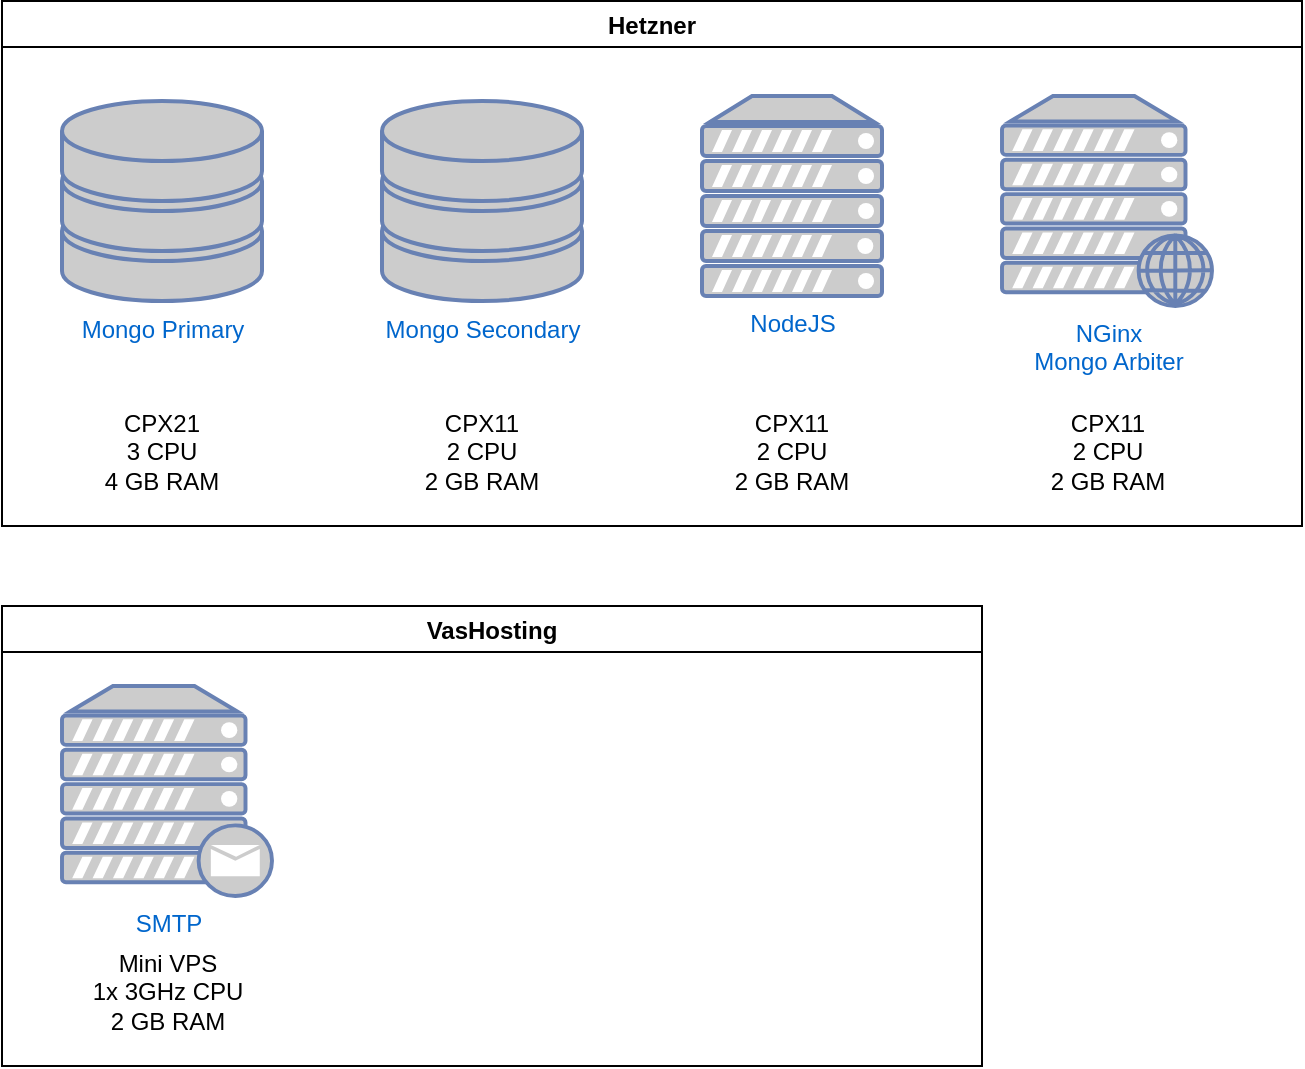 <mxfile version="14.6.13" type="device"><diagram id="Kq-HSKoTdGDA5Gi6HEU2" name="Page-1"><mxGraphModel dx="1550" dy="895" grid="1" gridSize="10" guides="1" tooltips="1" connect="1" arrows="1" fold="1" page="1" pageScale="1" pageWidth="827" pageHeight="1169" math="0" shadow="0"><root><mxCell id="0"/><mxCell id="1" parent="0"/><mxCell id="w-sggjhI6cMnlVBL32Gz-2" value="SMTP" style="fontColor=#0066CC;verticalAlign=top;verticalLabelPosition=bottom;labelPosition=center;align=center;html=1;outlineConnect=0;fillColor=#CCCCCC;strokeColor=#6881B3;gradientColor=none;gradientDirection=north;strokeWidth=2;shape=mxgraph.networks.mail_server;" parent="1" vertex="1"><mxGeometry x="100" y="550" width="105" height="105" as="geometry"/></mxCell><mxCell id="w-sggjhI6cMnlVBL32Gz-7" value="Hetzner" style="swimlane;" parent="1" vertex="1"><mxGeometry x="70" y="207.5" width="650" height="262.5" as="geometry"/></mxCell><mxCell id="w-sggjhI6cMnlVBL32Gz-13" value="CPX21&lt;br&gt;3 CPU &lt;br&gt;4 GB RAM" style="text;html=1;strokeColor=none;fillColor=none;align=center;verticalAlign=middle;whiteSpace=wrap;rounded=0;" parent="w-sggjhI6cMnlVBL32Gz-7" vertex="1"><mxGeometry x="15" y="202.5" width="130" height="46.5" as="geometry"/></mxCell><mxCell id="w-sggjhI6cMnlVBL32Gz-4" value="NodeJS" style="fontColor=#0066CC;verticalAlign=top;verticalLabelPosition=bottom;labelPosition=center;align=center;html=1;outlineConnect=0;fillColor=#CCCCCC;strokeColor=#6881B3;gradientColor=none;gradientDirection=north;strokeWidth=2;shape=mxgraph.networks.server;" parent="w-sggjhI6cMnlVBL32Gz-7" vertex="1"><mxGeometry x="350" y="47.5" width="90" height="100" as="geometry"/></mxCell><mxCell id="w-sggjhI6cMnlVBL32Gz-5" value="NGinx&lt;br&gt;Mongo Arbiter" style="fontColor=#0066CC;verticalAlign=top;verticalLabelPosition=bottom;labelPosition=center;align=center;html=1;outlineConnect=0;fillColor=#CCCCCC;strokeColor=#6881B3;gradientColor=none;gradientDirection=north;strokeWidth=2;shape=mxgraph.networks.web_server;" parent="w-sggjhI6cMnlVBL32Gz-7" vertex="1"><mxGeometry x="500" y="47.5" width="105" height="105" as="geometry"/></mxCell><mxCell id="w-sggjhI6cMnlVBL32Gz-15" value="CPX11&lt;br&gt;2 CPU &lt;br&gt;2 GB RAM" style="text;html=1;strokeColor=none;fillColor=none;align=center;verticalAlign=middle;whiteSpace=wrap;rounded=0;" parent="w-sggjhI6cMnlVBL32Gz-7" vertex="1"><mxGeometry x="330" y="202.5" width="130" height="46.5" as="geometry"/></mxCell><mxCell id="w-sggjhI6cMnlVBL32Gz-16" value="CPX11&lt;br&gt;2 CPU &lt;br&gt;2 GB RAM" style="text;html=1;strokeColor=none;fillColor=none;align=center;verticalAlign=middle;whiteSpace=wrap;rounded=0;" parent="w-sggjhI6cMnlVBL32Gz-7" vertex="1"><mxGeometry x="487.5" y="202.5" width="130" height="46.5" as="geometry"/></mxCell><mxCell id="dNXOGUvG02ReRnZgkyWv-1" value="Mongo Secondary" style="fontColor=#0066CC;verticalAlign=top;verticalLabelPosition=bottom;labelPosition=center;align=center;html=1;outlineConnect=0;fillColor=#CCCCCC;strokeColor=#6881B3;gradientColor=none;gradientDirection=north;strokeWidth=2;shape=mxgraph.networks.storage;" vertex="1" parent="w-sggjhI6cMnlVBL32Gz-7"><mxGeometry x="190" y="50" width="100" height="100" as="geometry"/></mxCell><mxCell id="dNXOGUvG02ReRnZgkyWv-6" value="CPX11&lt;br&gt;2 CPU &lt;br&gt;2 GB RAM" style="text;html=1;strokeColor=none;fillColor=none;align=center;verticalAlign=middle;whiteSpace=wrap;rounded=0;" vertex="1" parent="w-sggjhI6cMnlVBL32Gz-7"><mxGeometry x="175" y="202.5" width="130" height="46.5" as="geometry"/></mxCell><mxCell id="w-sggjhI6cMnlVBL32Gz-1" value="Mongo Primary" style="fontColor=#0066CC;verticalAlign=top;verticalLabelPosition=bottom;labelPosition=center;align=center;html=1;outlineConnect=0;fillColor=#CCCCCC;strokeColor=#6881B3;gradientColor=none;gradientDirection=north;strokeWidth=2;shape=mxgraph.networks.storage;" parent="w-sggjhI6cMnlVBL32Gz-7" vertex="1"><mxGeometry x="30" y="50" width="100" height="100" as="geometry"/></mxCell><mxCell id="w-sggjhI6cMnlVBL32Gz-9" value="VasHosting" style="swimlane;startSize=23;" parent="1" vertex="1"><mxGeometry x="70" y="510" width="490" height="230" as="geometry"/></mxCell><mxCell id="w-sggjhI6cMnlVBL32Gz-17" value="Mini VPS&lt;br&gt;1x 3GHz CPU &lt;br&gt;2 GB RAM" style="text;html=1;strokeColor=none;fillColor=none;align=center;verticalAlign=middle;whiteSpace=wrap;rounded=0;" parent="w-sggjhI6cMnlVBL32Gz-9" vertex="1"><mxGeometry x="17.5" y="170" width="130" height="46.5" as="geometry"/></mxCell></root></mxGraphModel></diagram></mxfile>